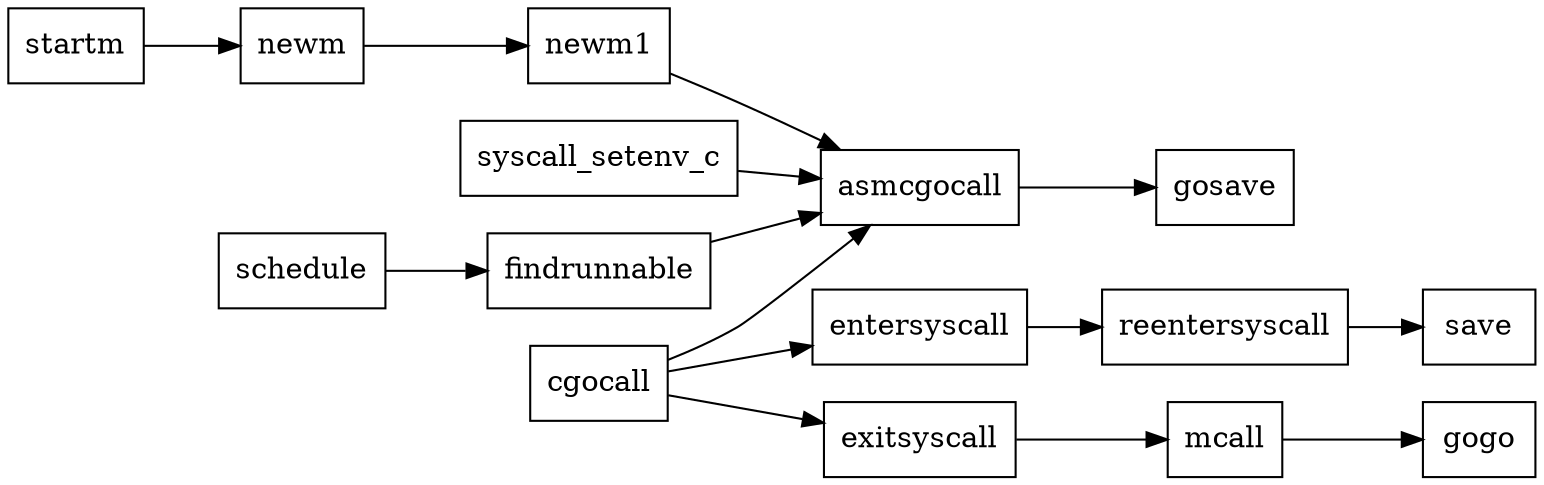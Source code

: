 digraph gosave {
  node[shape=box];
  newrank=true;
  rankdir=LR;
  {
    findrunnable;
    newm1;
    syscall_setenv_c;
    cgocall;
  }-> asmcgocall -> gosave;
  schedule -> findrunnable;
  startm -> newm -> newm1;
  cgocall -> {
    entersyscall;
    exitsyscall;
  }
  entersyscall -> reentersyscall -> save;
  exitsyscall -> mcall -> gogo;
}
